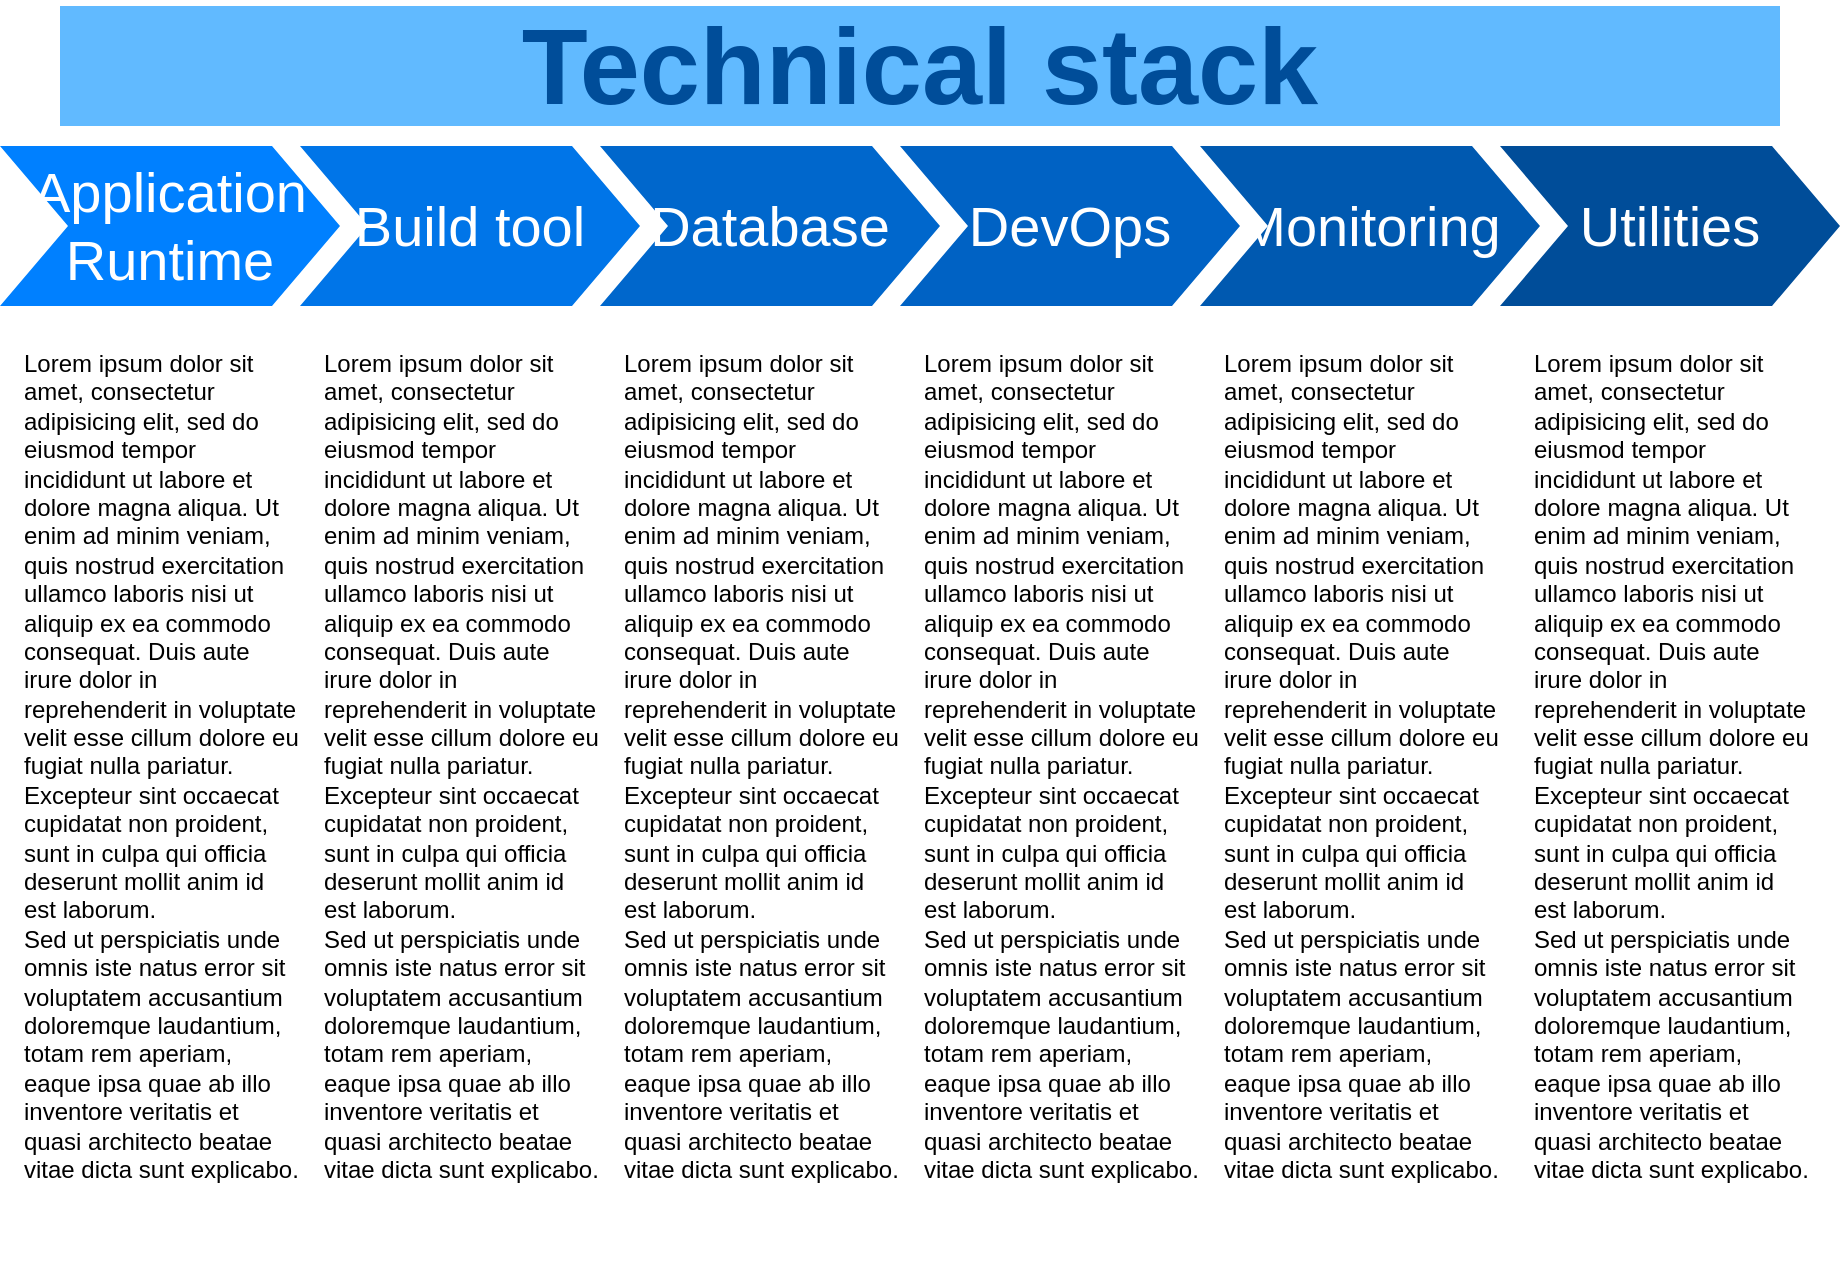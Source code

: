 <mxfile version="10.8.9" type="github"><diagram name="Page-1" id="d9b1e647-80fa-b4a2-5024-87a742678bcc"><mxGraphModel dx="1394" dy="715" grid="1" gridSize="10" guides="1" tooltips="1" connect="1" arrows="1" fold="1" page="1" pageScale="1" pageWidth="1100" pageHeight="850" background="#ffffff" math="0" shadow="0"><root><mxCell id="0"/><mxCell id="1" parent="0"/><mxCell id="57fe6abec08f04cb-1" value="Application Runtime" style="shape=step;whiteSpace=wrap;html=1;fontSize=28;fillColor=#0080FF;fontColor=#FFFFFF;strokeColor=none;" parent="1" vertex="1"><mxGeometry x="90" y="180" width="170" height="80" as="geometry"/></mxCell><mxCell id="57fe6abec08f04cb-2" value="Build tool" style="shape=step;whiteSpace=wrap;html=1;fontSize=28;fillColor=#0075E8;fontColor=#FFFFFF;strokeColor=none;" parent="1" vertex="1"><mxGeometry x="240" y="180" width="170" height="80" as="geometry"/></mxCell><mxCell id="57fe6abec08f04cb-3" value="Database" style="shape=step;whiteSpace=wrap;html=1;fontSize=28;fillColor=#0067CC;fontColor=#FFFFFF;strokeColor=none;" parent="1" vertex="1"><mxGeometry x="390" y="180" width="170" height="80" as="geometry"/></mxCell><mxCell id="57fe6abec08f04cb-4" value="DevOps" style="shape=step;whiteSpace=wrap;html=1;fontSize=28;fillColor=#0062C4;fontColor=#FFFFFF;strokeColor=none;" parent="1" vertex="1"><mxGeometry x="540" y="180" width="170" height="80" as="geometry"/></mxCell><mxCell id="57fe6abec08f04cb-5" value="Monitoring" style="shape=step;whiteSpace=wrap;html=1;fontSize=28;fillColor=#0059B0;fontColor=#FFFFFF;strokeColor=none;" parent="1" vertex="1"><mxGeometry x="690" y="180" width="170" height="80" as="geometry"/></mxCell><mxCell id="57fe6abec08f04cb-6" value="Utilities" style="shape=step;whiteSpace=wrap;html=1;fontSize=28;fillColor=#004D99;fontColor=#FFFFFF;strokeColor=none;" parent="1" vertex="1"><mxGeometry x="840" y="180" width="170" height="80" as="geometry"/></mxCell><mxCell id="57fe6abec08f04cb-7" value="Technical stack" style="text;html=1;strokeColor=none;fillColor=#61BAFF;align=center;verticalAlign=middle;whiteSpace=wrap;fontSize=54;fontStyle=1;fontColor=#004D99;" parent="1" vertex="1"><mxGeometry x="120" y="110" width="860" height="60" as="geometry"/></mxCell><mxCell id="57fe6abec08f04cb-8" value="Lorem ipsum dolor sit amet, consectetur adipisicing elit, sed do eiusmod tempor incididunt ut labore et dolore magna aliqua. Ut enim ad minim veniam, quis nostrud exercitation ullamco laboris nisi ut aliquip ex ea commodo consequat. Duis aute irure dolor in reprehenderit in voluptate velit esse cillum dolore eu fugiat nulla pariatur. Excepteur sint occaecat cupidatat non proident, sunt in culpa qui officia deserunt mollit anim id est laborum.&lt;br&gt;Sed ut perspiciatis unde omnis iste natus error sit voluptatem accusantium doloremque laudantium, totam rem aperiam, eaque ipsa quae ab illo inventore veritatis et quasi architecto beatae vitae dicta sunt explicabo." style="text;spacingTop=-5;fillColor=#ffffff;whiteSpace=wrap;html=1;align=left;fontSize=12;fontFamily=Helvetica;fillColor=none;strokeColor=none;" parent="1" vertex="1"><mxGeometry x="100" y="280" width="140" height="470" as="geometry"/></mxCell><mxCell id="57fe6abec08f04cb-9" value="Lorem ipsum dolor sit amet, consectetur adipisicing elit, sed do eiusmod tempor incididunt ut labore et dolore magna aliqua. Ut enim ad minim veniam, quis nostrud exercitation ullamco laboris nisi ut aliquip ex ea commodo consequat. Duis aute irure dolor in reprehenderit in voluptate velit esse cillum dolore eu fugiat nulla pariatur. Excepteur sint occaecat cupidatat non proident, sunt in culpa qui officia deserunt mollit anim id est laborum.&lt;br&gt;Sed ut perspiciatis unde omnis iste natus error sit voluptatem accusantium doloremque laudantium, totam rem aperiam, eaque ipsa quae ab illo inventore veritatis et quasi architecto beatae vitae dicta sunt explicabo." style="text;spacingTop=-5;fillColor=#ffffff;whiteSpace=wrap;html=1;align=left;fontSize=12;fontFamily=Helvetica;fillColor=none;strokeColor=none;" parent="1" vertex="1"><mxGeometry x="250" y="280" width="140" height="470" as="geometry"/></mxCell><mxCell id="57fe6abec08f04cb-10" value="Lorem ipsum dolor sit amet, consectetur adipisicing elit, sed do eiusmod tempor incididunt ut labore et dolore magna aliqua. Ut enim ad minim veniam, quis nostrud exercitation ullamco laboris nisi ut aliquip ex ea commodo consequat. Duis aute irure dolor in reprehenderit in voluptate velit esse cillum dolore eu fugiat nulla pariatur. Excepteur sint occaecat cupidatat non proident, sunt in culpa qui officia deserunt mollit anim id est laborum.&lt;br&gt;Sed ut perspiciatis unde omnis iste natus error sit voluptatem accusantium doloremque laudantium, totam rem aperiam, eaque ipsa quae ab illo inventore veritatis et quasi architecto beatae vitae dicta sunt explicabo." style="text;spacingTop=-5;fillColor=#ffffff;whiteSpace=wrap;html=1;align=left;fontSize=12;fontFamily=Helvetica;fillColor=none;strokeColor=none;" parent="1" vertex="1"><mxGeometry x="400" y="280" width="140" height="470" as="geometry"/></mxCell><mxCell id="57fe6abec08f04cb-11" value="Lorem ipsum dolor sit amet, consectetur adipisicing elit, sed do eiusmod tempor incididunt ut labore et dolore magna aliqua. Ut enim ad minim veniam, quis nostrud exercitation ullamco laboris nisi ut aliquip ex ea commodo consequat. Duis aute irure dolor in reprehenderit in voluptate velit esse cillum dolore eu fugiat nulla pariatur. Excepteur sint occaecat cupidatat non proident, sunt in culpa qui officia deserunt mollit anim id est laborum.&lt;br&gt;Sed ut perspiciatis unde omnis iste natus error sit voluptatem accusantium doloremque laudantium, totam rem aperiam, eaque ipsa quae ab illo inventore veritatis et quasi architecto beatae vitae dicta sunt explicabo." style="text;spacingTop=-5;fillColor=#ffffff;whiteSpace=wrap;html=1;align=left;fontSize=12;fontFamily=Helvetica;fillColor=none;strokeColor=none;" parent="1" vertex="1"><mxGeometry x="550" y="280" width="140" height="470" as="geometry"/></mxCell><mxCell id="57fe6abec08f04cb-12" value="Lorem ipsum dolor sit amet, consectetur adipisicing elit, sed do eiusmod tempor incididunt ut labore et dolore magna aliqua. Ut enim ad minim veniam, quis nostrud exercitation ullamco laboris nisi ut aliquip ex ea commodo consequat. Duis aute irure dolor in reprehenderit in voluptate velit esse cillum dolore eu fugiat nulla pariatur. Excepteur sint occaecat cupidatat non proident, sunt in culpa qui officia deserunt mollit anim id est laborum.&lt;br&gt;Sed ut perspiciatis unde omnis iste natus error sit voluptatem accusantium doloremque laudantium, totam rem aperiam, eaque ipsa quae ab illo inventore veritatis et quasi architecto beatae vitae dicta sunt explicabo." style="text;spacingTop=-5;fillColor=#ffffff;whiteSpace=wrap;html=1;align=left;fontSize=12;fontFamily=Helvetica;fillColor=none;strokeColor=none;" parent="1" vertex="1"><mxGeometry x="700" y="280" width="140" height="470" as="geometry"/></mxCell><mxCell id="57fe6abec08f04cb-13" value="Lorem ipsum dolor sit amet, consectetur adipisicing elit, sed do eiusmod tempor incididunt ut labore et dolore magna aliqua. Ut enim ad minim veniam, quis nostrud exercitation ullamco laboris nisi ut aliquip ex ea commodo consequat. Duis aute irure dolor in reprehenderit in voluptate velit esse cillum dolore eu fugiat nulla pariatur. Excepteur sint occaecat cupidatat non proident, sunt in culpa qui officia deserunt mollit anim id est laborum.&lt;br&gt;Sed ut perspiciatis unde omnis iste natus error sit voluptatem accusantium doloremque laudantium, totam rem aperiam, eaque ipsa quae ab illo inventore veritatis et quasi architecto beatae vitae dicta sunt explicabo." style="text;spacingTop=-5;fillColor=#ffffff;whiteSpace=wrap;html=1;align=left;fontSize=12;fontFamily=Helvetica;fillColor=none;strokeColor=none;" parent="1" vertex="1"><mxGeometry x="855" y="280" width="140" height="470" as="geometry"/></mxCell></root></mxGraphModel></diagram></mxfile>